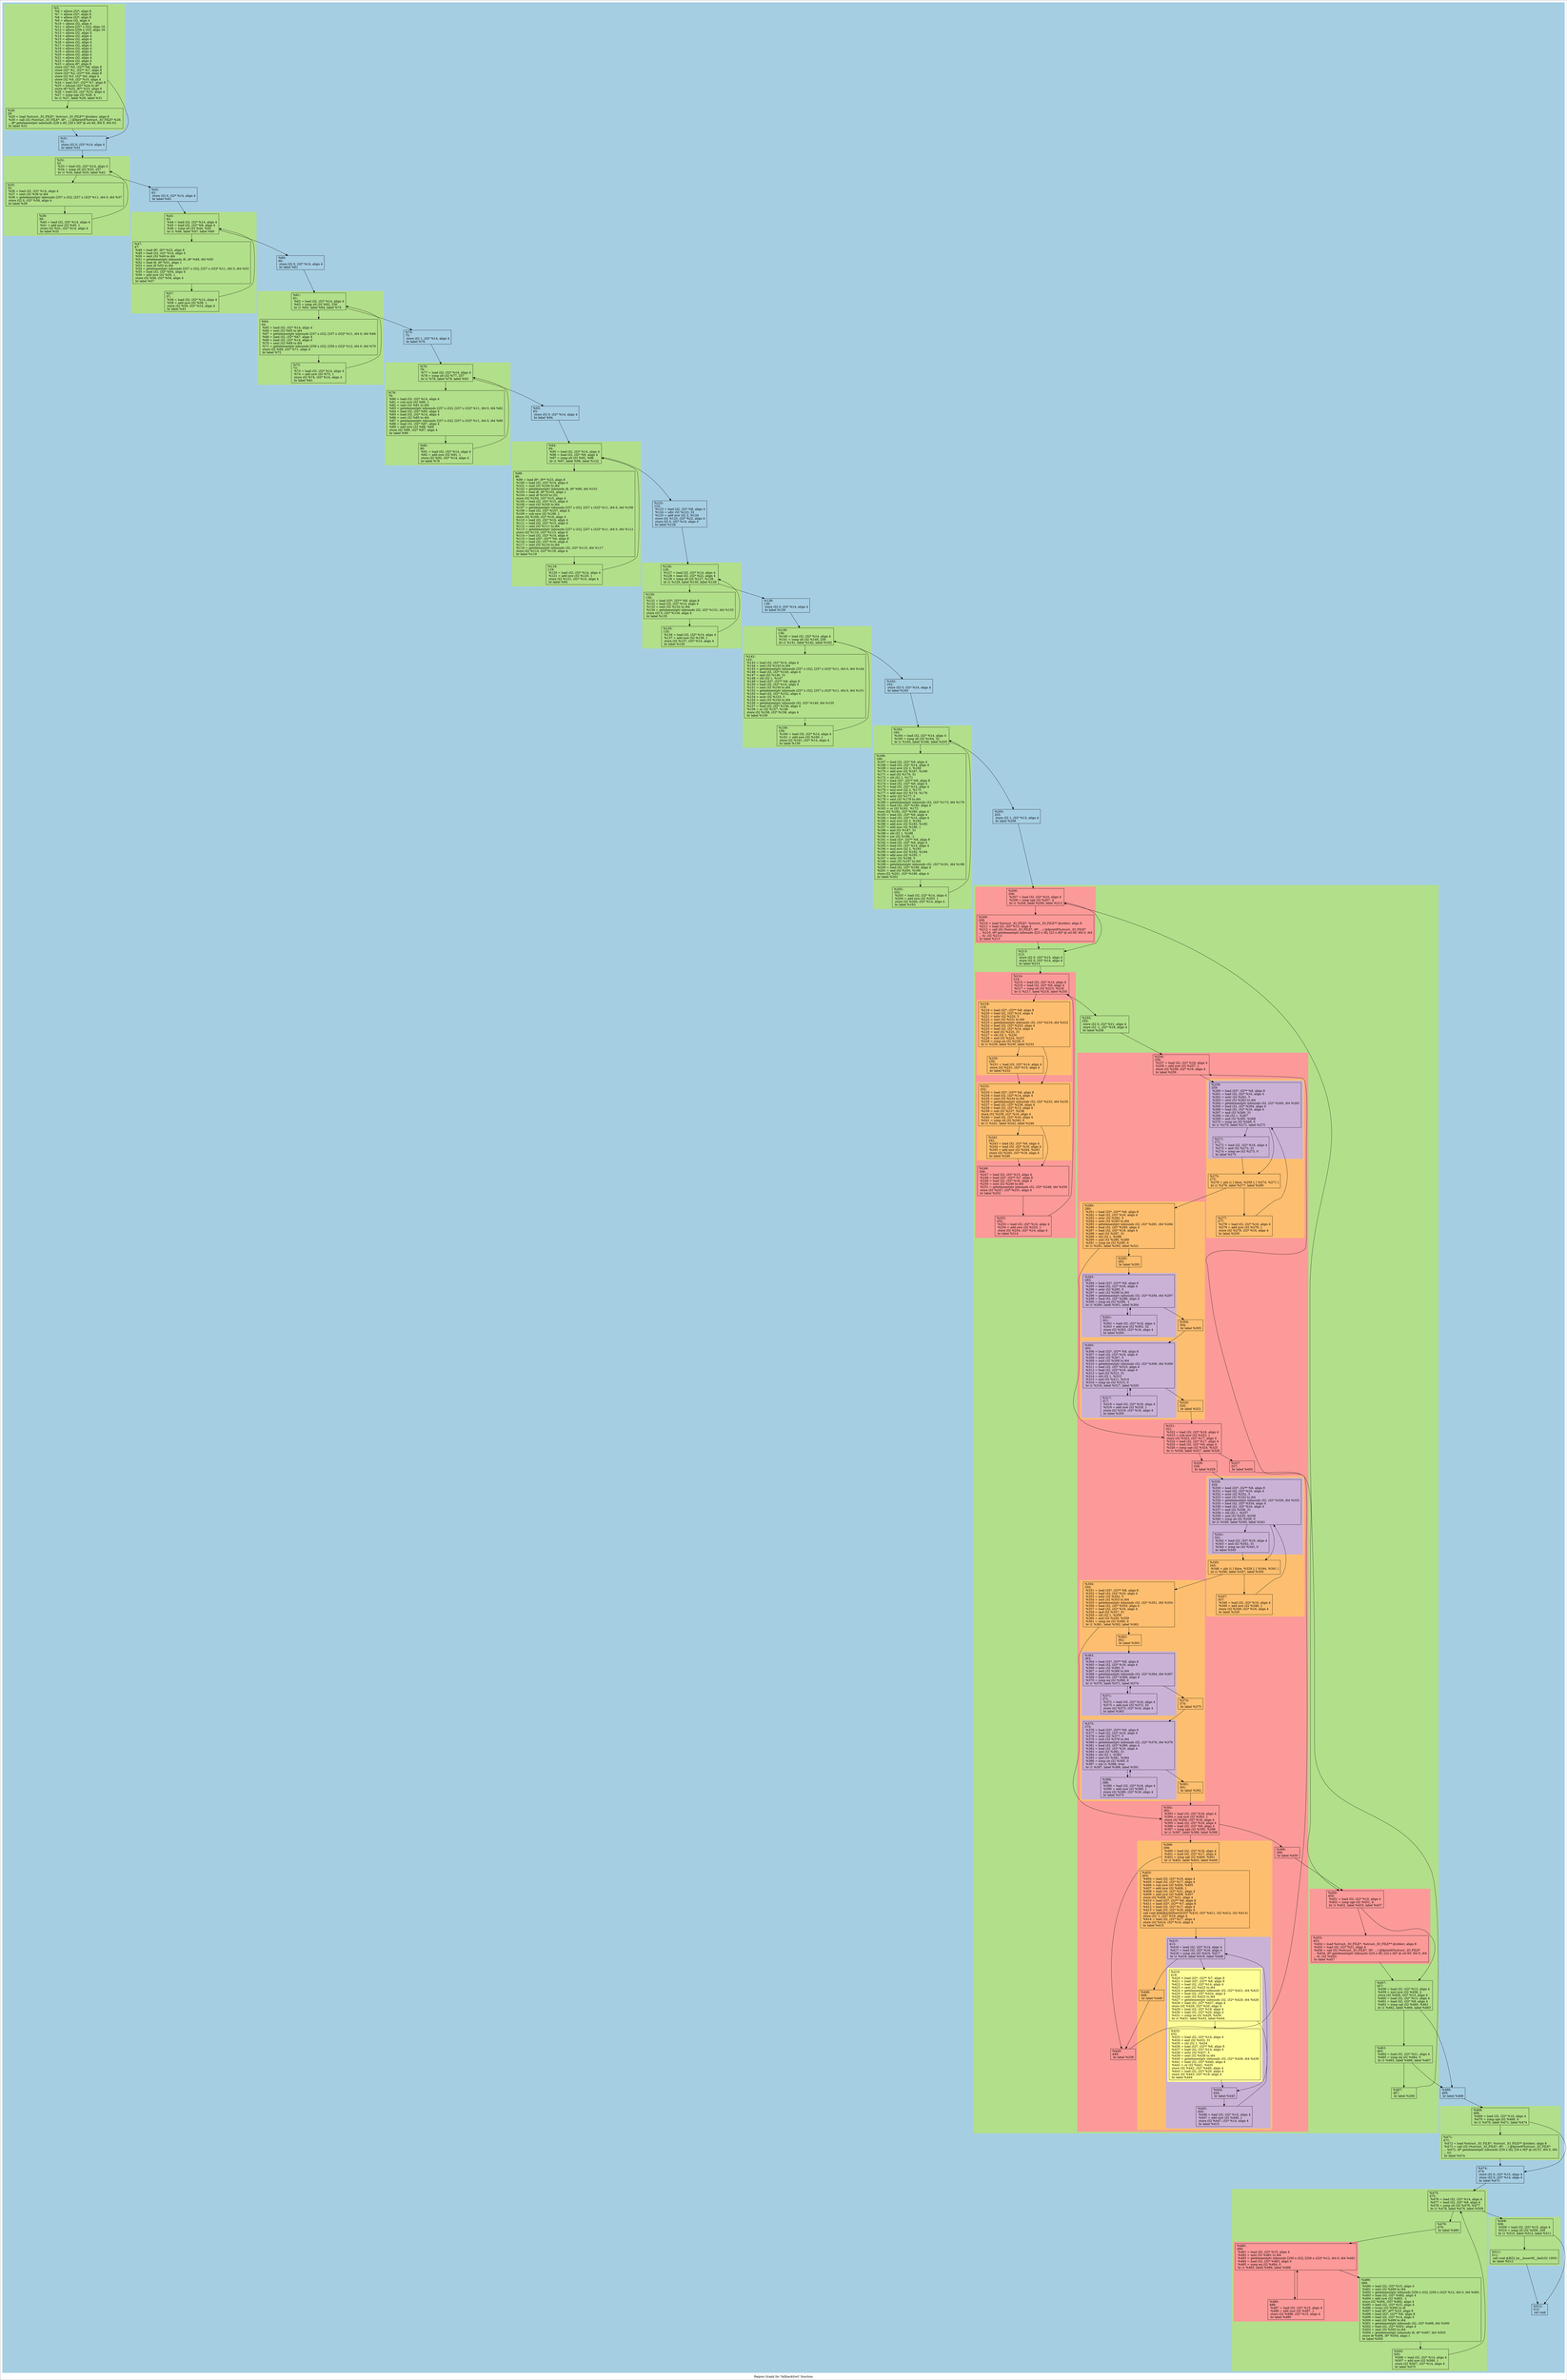 digraph "Region Graph for 'fallbackSort' function" {
	label="Region Graph for 'fallbackSort' function";

	Node0x2a00f00 [shape=record,label="{%5:\l  %6 = alloca i32*, align 8\l  %7 = alloca i32*, align 8\l  %8 = alloca i32*, align 8\l  %9 = alloca i32, align 4\l  %10 = alloca i32, align 4\l  %11 = alloca [257 x i32], align 16\l  %12 = alloca [256 x i32], align 16\l  %13 = alloca i32, align 4\l  %14 = alloca i32, align 4\l  %15 = alloca i32, align 4\l  %16 = alloca i32, align 4\l  %17 = alloca i32, align 4\l  %18 = alloca i32, align 4\l  %19 = alloca i32, align 4\l  %20 = alloca i32, align 4\l  %21 = alloca i32, align 4\l  %22 = alloca i32, align 4\l  %23 = alloca i8*, align 8\l  store i32* %0, i32** %6, align 8\l  store i32* %1, i32** %7, align 8\l  store i32* %2, i32** %8, align 8\l  store i32 %3, i32* %9, align 4\l  store i32 %4, i32* %10, align 4\l  %24 = load i32*, i32** %7, align 8\l  %25 = bitcast i32* %24 to i8*\l  store i8* %25, i8** %23, align 8\l  %26 = load i32, i32* %10, align 4\l  %27 = icmp sge i32 %26, 4\l  br i1 %27, label %28, label %31\l}"];
	Node0x2a00f00 -> Node0x2a7ca90;
	Node0x2a00f00 -> Node0x2a489f0;
	Node0x2a7ca90 [shape=record,label="{%28:\l28:                                               \l  %29 = load %struct._IO_FILE*, %struct._IO_FILE** @stderr, align 8\l  %30 = call i32 (%struct._IO_FILE*, i8*, ...) @fprintf(%struct._IO_FILE* %29,\l... i8* getelementptr inbounds ([28 x i8], [28 x i8]* @.str.48, i64 0, i64 0))\l  br label %31\l}"];
	Node0x2a7ca90 -> Node0x2a489f0;
	Node0x2a489f0 [shape=record,label="{%31:\l31:                                               \l  store i32 0, i32* %14, align 4\l  br label %32\l}"];
	Node0x2a489f0 -> Node0x2b55440;
	Node0x2b55440 [shape=record,label="{%32:\l32:                                               \l  %33 = load i32, i32* %14, align 4\l  %34 = icmp slt i32 %33, 257\l  br i1 %34, label %35, label %42\l}"];
	Node0x2b55440 -> Node0x2a52980;
	Node0x2b55440 -> Node0x2b54660;
	Node0x2a52980 [shape=record,label="{%35:\l35:                                               \l  %36 = load i32, i32* %14, align 4\l  %37 = sext i32 %36 to i64\l  %38 = getelementptr inbounds [257 x i32], [257 x i32]* %11, i64 0, i64 %37\l  store i32 0, i32* %38, align 4\l  br label %39\l}"];
	Node0x2a52980 -> Node0x2a488a0;
	Node0x2a488a0 [shape=record,label="{%39:\l39:                                               \l  %40 = load i32, i32* %14, align 4\l  %41 = add nsw i32 %40, 1\l  store i32 %41, i32* %14, align 4\l  br label %32\l}"];
	Node0x2a488a0 -> Node0x2b55440[constraint=false];
	Node0x2b54660 [shape=record,label="{%42:\l42:                                               \l  store i32 0, i32* %14, align 4\l  br label %43\l}"];
	Node0x2b54660 -> Node0x2a82160;
	Node0x2a82160 [shape=record,label="{%43:\l43:                                               \l  %44 = load i32, i32* %14, align 4\l  %45 = load i32, i32* %9, align 4\l  %46 = icmp slt i32 %44, %45\l  br i1 %46, label %47, label %60\l}"];
	Node0x2a82160 -> Node0x284cb30;
	Node0x2a82160 -> Node0x2a76180;
	Node0x284cb30 [shape=record,label="{%47:\l47:                                               \l  %48 = load i8*, i8** %23, align 8\l  %49 = load i32, i32* %14, align 4\l  %50 = sext i32 %49 to i64\l  %51 = getelementptr inbounds i8, i8* %48, i64 %50\l  %52 = load i8, i8* %51, align 1\l  %53 = zext i8 %52 to i64\l  %54 = getelementptr inbounds [257 x i32], [257 x i32]* %11, i64 0, i64 %53\l  %55 = load i32, i32* %54, align 4\l  %56 = add nsw i32 %55, 1\l  store i32 %56, i32* %54, align 4\l  br label %57\l}"];
	Node0x284cb30 -> Node0x29231b0;
	Node0x29231b0 [shape=record,label="{%57:\l57:                                               \l  %58 = load i32, i32* %14, align 4\l  %59 = add nsw i32 %58, 1\l  store i32 %59, i32* %14, align 4\l  br label %43\l}"];
	Node0x29231b0 -> Node0x2a82160[constraint=false];
	Node0x2a76180 [shape=record,label="{%60:\l60:                                               \l  store i32 0, i32* %14, align 4\l  br label %61\l}"];
	Node0x2a76180 -> Node0x2b3ee40;
	Node0x2b3ee40 [shape=record,label="{%61:\l61:                                               \l  %62 = load i32, i32* %14, align 4\l  %63 = icmp slt i32 %62, 256\l  br i1 %63, label %64, label %75\l}"];
	Node0x2b3ee40 -> Node0x2a7e0b0;
	Node0x2b3ee40 -> Node0x2b5c410;
	Node0x2a7e0b0 [shape=record,label="{%64:\l64:                                               \l  %65 = load i32, i32* %14, align 4\l  %66 = sext i32 %65 to i64\l  %67 = getelementptr inbounds [257 x i32], [257 x i32]* %11, i64 0, i64 %66\l  %68 = load i32, i32* %67, align 4\l  %69 = load i32, i32* %14, align 4\l  %70 = sext i32 %69 to i64\l  %71 = getelementptr inbounds [256 x i32], [256 x i32]* %12, i64 0, i64 %70\l  store i32 %68, i32* %71, align 4\l  br label %72\l}"];
	Node0x2a7e0b0 -> Node0x2b42ec0;
	Node0x2b42ec0 [shape=record,label="{%72:\l72:                                               \l  %73 = load i32, i32* %14, align 4\l  %74 = add nsw i32 %73, 1\l  store i32 %74, i32* %14, align 4\l  br label %61\l}"];
	Node0x2b42ec0 -> Node0x2b3ee40[constraint=false];
	Node0x2b5c410 [shape=record,label="{%75:\l75:                                               \l  store i32 1, i32* %14, align 4\l  br label %76\l}"];
	Node0x2b5c410 -> Node0x28e1610;
	Node0x28e1610 [shape=record,label="{%76:\l76:                                               \l  %77 = load i32, i32* %14, align 4\l  %78 = icmp slt i32 %77, 257\l  br i1 %78, label %79, label %93\l}"];
	Node0x28e1610 -> Node0x2a58ed0;
	Node0x28e1610 -> Node0x2b48640;
	Node0x2a58ed0 [shape=record,label="{%79:\l79:                                               \l  %80 = load i32, i32* %14, align 4\l  %81 = sub nsw i32 %80, 1\l  %82 = sext i32 %81 to i64\l  %83 = getelementptr inbounds [257 x i32], [257 x i32]* %11, i64 0, i64 %82\l  %84 = load i32, i32* %83, align 4\l  %85 = load i32, i32* %14, align 4\l  %86 = sext i32 %85 to i64\l  %87 = getelementptr inbounds [257 x i32], [257 x i32]* %11, i64 0, i64 %86\l  %88 = load i32, i32* %87, align 4\l  %89 = add nsw i32 %88, %84\l  store i32 %89, i32* %87, align 4\l  br label %90\l}"];
	Node0x2a58ed0 -> Node0x2b4ddd0;
	Node0x2b4ddd0 [shape=record,label="{%90:\l90:                                               \l  %91 = load i32, i32* %14, align 4\l  %92 = add nsw i32 %91, 1\l  store i32 %92, i32* %14, align 4\l  br label %76\l}"];
	Node0x2b4ddd0 -> Node0x28e1610[constraint=false];
	Node0x2b48640 [shape=record,label="{%93:\l93:                                               \l  store i32 0, i32* %14, align 4\l  br label %94\l}"];
	Node0x2b48640 -> Node0x29a9470;
	Node0x29a9470 [shape=record,label="{%94:\l94:                                               \l  %95 = load i32, i32* %14, align 4\l  %96 = load i32, i32* %9, align 4\l  %97 = icmp slt i32 %95, %96\l  br i1 %97, label %98, label %122\l}"];
	Node0x29a9470 -> Node0x29afa80;
	Node0x29a9470 -> Node0x2822360;
	Node0x29afa80 [shape=record,label="{%98:\l98:                                               \l  %99 = load i8*, i8** %23, align 8\l  %100 = load i32, i32* %14, align 4\l  %101 = sext i32 %100 to i64\l  %102 = getelementptr inbounds i8, i8* %99, i64 %101\l  %103 = load i8, i8* %102, align 1\l  %104 = zext i8 %103 to i32\l  store i32 %104, i32* %15, align 4\l  %105 = load i32, i32* %15, align 4\l  %106 = sext i32 %105 to i64\l  %107 = getelementptr inbounds [257 x i32], [257 x i32]* %11, i64 0, i64 %106\l  %108 = load i32, i32* %107, align 4\l  %109 = sub nsw i32 %108, 1\l  store i32 %109, i32* %16, align 4\l  %110 = load i32, i32* %16, align 4\l  %111 = load i32, i32* %15, align 4\l  %112 = sext i32 %111 to i64\l  %113 = getelementptr inbounds [257 x i32], [257 x i32]* %11, i64 0, i64 %112\l  store i32 %110, i32* %113, align 4\l  %114 = load i32, i32* %14, align 4\l  %115 = load i32*, i32** %6, align 8\l  %116 = load i32, i32* %16, align 4\l  %117 = sext i32 %116 to i64\l  %118 = getelementptr inbounds i32, i32* %115, i64 %117\l  store i32 %114, i32* %118, align 4\l  br label %119\l}"];
	Node0x29afa80 -> Node0x2804750;
	Node0x2804750 [shape=record,label="{%119:\l119:                                              \l  %120 = load i32, i32* %14, align 4\l  %121 = add nsw i32 %120, 1\l  store i32 %121, i32* %14, align 4\l  br label %94\l}"];
	Node0x2804750 -> Node0x29a9470[constraint=false];
	Node0x2822360 [shape=record,label="{%122:\l122:                                              \l  %123 = load i32, i32* %9, align 4\l  %124 = sdiv i32 %123, 32\l  %125 = add nsw i32 2, %124\l  store i32 %125, i32* %22, align 4\l  store i32 0, i32* %14, align 4\l  br label %126\l}"];
	Node0x2822360 -> Node0x2a68b80;
	Node0x2a68b80 [shape=record,label="{%126:\l126:                                              \l  %127 = load i32, i32* %14, align 4\l  %128 = load i32, i32* %22, align 4\l  %129 = icmp slt i32 %127, %128\l  br i1 %129, label %130, label %138\l}"];
	Node0x2a68b80 -> Node0x2a75390;
	Node0x2a68b80 -> Node0x2b527e0;
	Node0x2a75390 [shape=record,label="{%130:\l130:                                              \l  %131 = load i32*, i32** %8, align 8\l  %132 = load i32, i32* %14, align 4\l  %133 = sext i32 %132 to i64\l  %134 = getelementptr inbounds i32, i32* %131, i64 %133\l  store i32 0, i32* %134, align 4\l  br label %135\l}"];
	Node0x2a75390 -> Node0x2a7bcf0;
	Node0x2a7bcf0 [shape=record,label="{%135:\l135:                                              \l  %136 = load i32, i32* %14, align 4\l  %137 = add nsw i32 %136, 1\l  store i32 %137, i32* %14, align 4\l  br label %126\l}"];
	Node0x2a7bcf0 -> Node0x2a68b80[constraint=false];
	Node0x2b527e0 [shape=record,label="{%138:\l138:                                              \l  store i32 0, i32* %14, align 4\l  br label %139\l}"];
	Node0x2b527e0 -> Node0x28be7c0;
	Node0x28be7c0 [shape=record,label="{%139:\l139:                                              \l  %140 = load i32, i32* %14, align 4\l  %141 = icmp slt i32 %140, 256\l  br i1 %141, label %142, label %162\l}"];
	Node0x28be7c0 -> Node0x2a9fc70;
	Node0x28be7c0 -> Node0x2b57850;
	Node0x2a9fc70 [shape=record,label="{%142:\l142:                                              \l  %143 = load i32, i32* %14, align 4\l  %144 = sext i32 %143 to i64\l  %145 = getelementptr inbounds [257 x i32], [257 x i32]* %11, i64 0, i64 %144\l  %146 = load i32, i32* %145, align 4\l  %147 = and i32 %146, 31\l  %148 = shl i32 1, %147\l  %149 = load i32*, i32** %8, align 8\l  %150 = load i32, i32* %14, align 4\l  %151 = sext i32 %150 to i64\l  %152 = getelementptr inbounds [257 x i32], [257 x i32]* %11, i64 0, i64 %151\l  %153 = load i32, i32* %152, align 4\l  %154 = ashr i32 %153, 5\l  %155 = sext i32 %154 to i64\l  %156 = getelementptr inbounds i32, i32* %149, i64 %155\l  %157 = load i32, i32* %156, align 4\l  %158 = or i32 %157, %148\l  store i32 %158, i32* %156, align 4\l  br label %159\l}"];
	Node0x2a9fc70 -> Node0x28645c0;
	Node0x28645c0 [shape=record,label="{%159:\l159:                                              \l  %160 = load i32, i32* %14, align 4\l  %161 = add nsw i32 %160, 1\l  store i32 %161, i32* %14, align 4\l  br label %139\l}"];
	Node0x28645c0 -> Node0x28be7c0[constraint=false];
	Node0x2b57850 [shape=record,label="{%162:\l162:                                              \l  store i32 0, i32* %14, align 4\l  br label %163\l}"];
	Node0x2b57850 -> Node0x2a6bbb0;
	Node0x2a6bbb0 [shape=record,label="{%163:\l163:                                              \l  %164 = load i32, i32* %14, align 4\l  %165 = icmp slt i32 %164, 32\l  br i1 %165, label %166, label %205\l}"];
	Node0x2a6bbb0 -> Node0x2b37950;
	Node0x2a6bbb0 -> Node0x2a56550;
	Node0x2b37950 [shape=record,label="{%166:\l166:                                              \l  %167 = load i32, i32* %9, align 4\l  %168 = load i32, i32* %14, align 4\l  %169 = mul nsw i32 2, %168\l  %170 = add nsw i32 %167, %169\l  %171 = and i32 %170, 31\l  %172 = shl i32 1, %171\l  %173 = load i32*, i32** %8, align 8\l  %174 = load i32, i32* %9, align 4\l  %175 = load i32, i32* %14, align 4\l  %176 = mul nsw i32 2, %175\l  %177 = add nsw i32 %174, %176\l  %178 = ashr i32 %177, 5\l  %179 = sext i32 %178 to i64\l  %180 = getelementptr inbounds i32, i32* %173, i64 %179\l  %181 = load i32, i32* %180, align 4\l  %182 = or i32 %181, %172\l  store i32 %182, i32* %180, align 4\l  %183 = load i32, i32* %9, align 4\l  %184 = load i32, i32* %14, align 4\l  %185 = mul nsw i32 2, %184\l  %186 = add nsw i32 %183, %185\l  %187 = add nsw i32 %186, 1\l  %188 = and i32 %187, 31\l  %189 = shl i32 1, %188\l  %190 = xor i32 %189, -1\l  %191 = load i32*, i32** %8, align 8\l  %192 = load i32, i32* %9, align 4\l  %193 = load i32, i32* %14, align 4\l  %194 = mul nsw i32 2, %193\l  %195 = add nsw i32 %192, %194\l  %196 = add nsw i32 %195, 1\l  %197 = ashr i32 %196, 5\l  %198 = sext i32 %197 to i64\l  %199 = getelementptr inbounds i32, i32* %191, i64 %198\l  %200 = load i32, i32* %199, align 4\l  %201 = and i32 %200, %190\l  store i32 %201, i32* %199, align 4\l  br label %202\l}"];
	Node0x2b37950 -> Node0x2915960;
	Node0x2915960 [shape=record,label="{%202:\l202:                                              \l  %203 = load i32, i32* %14, align 4\l  %204 = add nsw i32 %203, 1\l  store i32 %204, i32* %14, align 4\l  br label %163\l}"];
	Node0x2915960 -> Node0x2a6bbb0[constraint=false];
	Node0x2a56550 [shape=record,label="{%205:\l205:                                              \l  store i32 1, i32* %13, align 4\l  br label %206\l}"];
	Node0x2a56550 -> Node0x28368a0;
	Node0x28368a0 [shape=record,label="{%206:\l206:                                              \l  %207 = load i32, i32* %10, align 4\l  %208 = icmp sge i32 %207, 4\l  br i1 %208, label %209, label %213\l}"];
	Node0x28368a0 -> Node0x2839c30;
	Node0x28368a0 -> Node0x2b5b330;
	Node0x2839c30 [shape=record,label="{%209:\l209:                                              \l  %210 = load %struct._IO_FILE*, %struct._IO_FILE** @stderr, align 8\l  %211 = load i32, i32* %13, align 4\l  %212 = call i32 (%struct._IO_FILE*, i8*, ...) @fprintf(%struct._IO_FILE*\l... %210, i8* getelementptr inbounds ([23 x i8], [23 x i8]* @.str.49, i64 0, i64\l... 0), i32 %211)\l  br label %213\l}"];
	Node0x2839c30 -> Node0x2b5b330;
	Node0x2b5b330 [shape=record,label="{%213:\l213:                                              \l  store i32 0, i32* %15, align 4\l  store i32 0, i32* %14, align 4\l  br label %214\l}"];
	Node0x2b5b330 -> Node0x2812c60;
	Node0x2812c60 [shape=record,label="{%214:\l214:                                              \l  %215 = load i32, i32* %14, align 4\l  %216 = load i32, i32* %9, align 4\l  %217 = icmp slt i32 %215, %216\l  br i1 %217, label %218, label %255\l}"];
	Node0x2812c60 -> Node0x2a931f0;
	Node0x2812c60 -> Node0x2863030;
	Node0x2a931f0 [shape=record,label="{%218:\l218:                                              \l  %219 = load i32*, i32** %8, align 8\l  %220 = load i32, i32* %14, align 4\l  %221 = ashr i32 %220, 5\l  %222 = sext i32 %221 to i64\l  %223 = getelementptr inbounds i32, i32* %219, i64 %222\l  %224 = load i32, i32* %223, align 4\l  %225 = load i32, i32* %14, align 4\l  %226 = and i32 %225, 31\l  %227 = shl i32 1, %226\l  %228 = and i32 %224, %227\l  %229 = icmp ne i32 %228, 0\l  br i1 %229, label %230, label %232\l}"];
	Node0x2a931f0 -> Node0x2a3b460;
	Node0x2a931f0 -> Node0x2b4fd30;
	Node0x2a3b460 [shape=record,label="{%230:\l230:                                              \l  %231 = load i32, i32* %14, align 4\l  store i32 %231, i32* %15, align 4\l  br label %232\l}"];
	Node0x2a3b460 -> Node0x2b4fd30;
	Node0x2b4fd30 [shape=record,label="{%232:\l232:                                              \l  %233 = load i32*, i32** %6, align 8\l  %234 = load i32, i32* %14, align 4\l  %235 = sext i32 %234 to i64\l  %236 = getelementptr inbounds i32, i32* %233, i64 %235\l  %237 = load i32, i32* %236, align 4\l  %238 = load i32, i32* %13, align 4\l  %239 = sub i32 %237, %238\l  store i32 %239, i32* %16, align 4\l  %240 = load i32, i32* %16, align 4\l  %241 = icmp slt i32 %240, 0\l  br i1 %241, label %242, label %246\l}"];
	Node0x2b4fd30 -> Node0x2a7f630;
	Node0x2b4fd30 -> Node0x2abb9b0;
	Node0x2a7f630 [shape=record,label="{%242:\l242:                                              \l  %243 = load i32, i32* %9, align 4\l  %244 = load i32, i32* %16, align 4\l  %245 = add nsw i32 %244, %243\l  store i32 %245, i32* %16, align 4\l  br label %246\l}"];
	Node0x2a7f630 -> Node0x2abb9b0;
	Node0x2abb9b0 [shape=record,label="{%246:\l246:                                              \l  %247 = load i32, i32* %15, align 4\l  %248 = load i32*, i32** %7, align 8\l  %249 = load i32, i32* %16, align 4\l  %250 = sext i32 %249 to i64\l  %251 = getelementptr inbounds i32, i32* %248, i64 %250\l  store i32 %247, i32* %251, align 4\l  br label %252\l}"];
	Node0x2abb9b0 -> Node0x28634d0;
	Node0x28634d0 [shape=record,label="{%252:\l252:                                              \l  %253 = load i32, i32* %14, align 4\l  %254 = add nsw i32 %253, 1\l  store i32 %254, i32* %14, align 4\l  br label %214\l}"];
	Node0x28634d0 -> Node0x2812c60[constraint=false];
	Node0x2863030 [shape=record,label="{%255:\l255:                                              \l  store i32 0, i32* %21, align 4\l  store i32 -1, i32* %18, align 4\l  br label %256\l}"];
	Node0x2863030 -> Node0x2b3ce90;
	Node0x2b3ce90 [shape=record,label="{%256:\l256:                                              \l  %257 = load i32, i32* %18, align 4\l  %258 = add nsw i32 %257, 1\l  store i32 %258, i32* %16, align 4\l  br label %259\l}"];
	Node0x2b3ce90 -> Node0x2b56a10;
	Node0x2b56a10 [shape=record,label="{%259:\l259:                                              \l  %260 = load i32*, i32** %8, align 8\l  %261 = load i32, i32* %16, align 4\l  %262 = ashr i32 %261, 5\l  %263 = sext i32 %262 to i64\l  %264 = getelementptr inbounds i32, i32* %260, i64 %263\l  %265 = load i32, i32* %264, align 4\l  %266 = load i32, i32* %16, align 4\l  %267 = and i32 %266, 31\l  %268 = shl i32 1, %267\l  %269 = and i32 %265, %268\l  %270 = icmp ne i32 %269, 0\l  br i1 %270, label %271, label %275\l}"];
	Node0x2b56a10 -> Node0x2a8a7c0;
	Node0x2b56a10 -> Node0x28bf070;
	Node0x2a8a7c0 [shape=record,label="{%271:\l271:                                              \l  %272 = load i32, i32* %16, align 4\l  %273 = and i32 %272, 31\l  %274 = icmp ne i32 %273, 0\l  br label %275\l}"];
	Node0x2a8a7c0 -> Node0x28bf070;
	Node0x28bf070 [shape=record,label="{%275:\l275:                                              \l  %276 = phi i1 [ false, %259 ], [ %274, %271 ]\l  br i1 %276, label %277, label %280\l}"];
	Node0x28bf070 -> Node0x2ac6ca0;
	Node0x28bf070 -> Node0x2ac1780;
	Node0x2ac6ca0 [shape=record,label="{%277:\l277:                                              \l  %278 = load i32, i32* %16, align 4\l  %279 = add nsw i32 %278, 1\l  store i32 %279, i32* %16, align 4\l  br label %259\l}"];
	Node0x2ac6ca0 -> Node0x2b56a10[constraint=false];
	Node0x2ac1780 [shape=record,label="{%280:\l280:                                              \l  %281 = load i32*, i32** %8, align 8\l  %282 = load i32, i32* %16, align 4\l  %283 = ashr i32 %282, 5\l  %284 = sext i32 %283 to i64\l  %285 = getelementptr inbounds i32, i32* %281, i64 %284\l  %286 = load i32, i32* %285, align 4\l  %287 = load i32, i32* %16, align 4\l  %288 = and i32 %287, 31\l  %289 = shl i32 1, %288\l  %290 = and i32 %286, %289\l  %291 = icmp ne i32 %290, 0\l  br i1 %291, label %292, label %321\l}"];
	Node0x2ac1780 -> Node0x2a9b340;
	Node0x2ac1780 -> Node0x27e51b0;
	Node0x2a9b340 [shape=record,label="{%292:\l292:                                              \l  br label %293\l}"];
	Node0x2a9b340 -> Node0x2ab8bd0;
	Node0x2ab8bd0 [shape=record,label="{%293:\l293:                                              \l  %294 = load i32*, i32** %8, align 8\l  %295 = load i32, i32* %16, align 4\l  %296 = ashr i32 %295, 5\l  %297 = sext i32 %296 to i64\l  %298 = getelementptr inbounds i32, i32* %294, i64 %297\l  %299 = load i32, i32* %298, align 4\l  %300 = icmp eq i32 %299, -1\l  br i1 %300, label %301, label %304\l}"];
	Node0x2ab8bd0 -> Node0x2b434a0;
	Node0x2ab8bd0 -> Node0x2acab10;
	Node0x2b434a0 [shape=record,label="{%301:\l301:                                              \l  %302 = load i32, i32* %16, align 4\l  %303 = add nsw i32 %302, 32\l  store i32 %303, i32* %16, align 4\l  br label %293\l}"];
	Node0x2b434a0 -> Node0x2ab8bd0[constraint=false];
	Node0x2acab10 [shape=record,label="{%304:\l304:                                              \l  br label %305\l}"];
	Node0x2acab10 -> Node0x2aad3d0;
	Node0x2aad3d0 [shape=record,label="{%305:\l305:                                              \l  %306 = load i32*, i32** %8, align 8\l  %307 = load i32, i32* %16, align 4\l  %308 = ashr i32 %307, 5\l  %309 = sext i32 %308 to i64\l  %310 = getelementptr inbounds i32, i32* %306, i64 %309\l  %311 = load i32, i32* %310, align 4\l  %312 = load i32, i32* %16, align 4\l  %313 = and i32 %312, 31\l  %314 = shl i32 1, %313\l  %315 = and i32 %311, %314\l  %316 = icmp ne i32 %315, 0\l  br i1 %316, label %317, label %320\l}"];
	Node0x2aad3d0 -> Node0x2b42d20;
	Node0x2aad3d0 -> Node0x28594f0;
	Node0x2b42d20 [shape=record,label="{%317:\l317:                                              \l  %318 = load i32, i32* %16, align 4\l  %319 = add nsw i32 %318, 1\l  store i32 %319, i32* %16, align 4\l  br label %305\l}"];
	Node0x2b42d20 -> Node0x2aad3d0[constraint=false];
	Node0x28594f0 [shape=record,label="{%320:\l320:                                              \l  br label %321\l}"];
	Node0x28594f0 -> Node0x27e51b0;
	Node0x27e51b0 [shape=record,label="{%321:\l321:                                              \l  %322 = load i32, i32* %16, align 4\l  %323 = sub nsw i32 %322, 1\l  store i32 %323, i32* %17, align 4\l  %324 = load i32, i32* %17, align 4\l  %325 = load i32, i32* %9, align 4\l  %326 = icmp sge i32 %324, %325\l  br i1 %326, label %327, label %328\l}"];
	Node0x27e51b0 -> Node0x2a59890;
	Node0x27e51b0 -> Node0x2a91b00;
	Node0x2a59890 [shape=record,label="{%327:\l327:                                              \l  br label %450\l}"];
	Node0x2a59890 -> Node0x2a79e50;
	Node0x2a79e50 [shape=record,label="{%450:\l450:                                              \l  %451 = load i32, i32* %10, align 4\l  %452 = icmp sge i32 %451, 4\l  br i1 %452, label %453, label %457\l}"];
	Node0x2a79e50 -> Node0x2ac5240;
	Node0x2a79e50 -> Node0x2ab2ab0;
	Node0x2ac5240 [shape=record,label="{%453:\l453:                                              \l  %454 = load %struct._IO_FILE*, %struct._IO_FILE** @stderr, align 8\l  %455 = load i32, i32* %21, align 4\l  %456 = call i32 (%struct._IO_FILE*, i8*, ...) @fprintf(%struct._IO_FILE*\l... %454, i8* getelementptr inbounds ([24 x i8], [24 x i8]* @.str.50, i64 0, i64\l... 0), i32 %455)\l  br label %457\l}"];
	Node0x2ac5240 -> Node0x2ab2ab0;
	Node0x2ab2ab0 [shape=record,label="{%457:\l457:                                              \l  %458 = load i32, i32* %13, align 4\l  %459 = mul nsw i32 %458, 2\l  store i32 %459, i32* %13, align 4\l  %460 = load i32, i32* %13, align 4\l  %461 = load i32, i32* %9, align 4\l  %462 = icmp sgt i32 %460, %461\l  br i1 %462, label %466, label %463\l}"];
	Node0x2ab2ab0 -> Node0x2b4cb60;
	Node0x2ab2ab0 -> Node0x2914c70;
	Node0x2b4cb60 [shape=record,label="{%466:\l466:                                              \l  br label %468\l}"];
	Node0x2b4cb60 -> Node0x2a977a0;
	Node0x2a977a0 [shape=record,label="{%468:\l468:                                              \l  %469 = load i32, i32* %10, align 4\l  %470 = icmp sge i32 %469, 4\l  br i1 %470, label %471, label %474\l}"];
	Node0x2a977a0 -> Node0x2acb940;
	Node0x2a977a0 -> Node0x2acb3d0;
	Node0x2acb940 [shape=record,label="{%471:\l471:                                              \l  %472 = load %struct._IO_FILE*, %struct._IO_FILE** @stderr, align 8\l  %473 = call i32 (%struct._IO_FILE*, i8*, ...) @fprintf(%struct._IO_FILE*\l... %472, i8* getelementptr inbounds ([34 x i8], [34 x i8]* @.str.51, i64 0, i64\l... 0))\l  br label %474\l}"];
	Node0x2acb940 -> Node0x2acb3d0;
	Node0x2acb3d0 [shape=record,label="{%474:\l474:                                              \l  store i32 0, i32* %15, align 4\l  store i32 0, i32* %14, align 4\l  br label %475\l}"];
	Node0x2acb3d0 -> Node0x2a514a0;
	Node0x2a514a0 [shape=record,label="{%475:\l475:                                              \l  %476 = load i32, i32* %14, align 4\l  %477 = load i32, i32* %9, align 4\l  %478 = icmp slt i32 %476, %477\l  br i1 %478, label %479, label %508\l}"];
	Node0x2a514a0 -> Node0x2ab1580;
	Node0x2a514a0 -> Node0x2a3fd50;
	Node0x2ab1580 [shape=record,label="{%479:\l479:                                              \l  br label %480\l}"];
	Node0x2ab1580 -> Node0x2ab8f70;
	Node0x2ab8f70 [shape=record,label="{%480:\l480:                                              \l  %481 = load i32, i32* %15, align 4\l  %482 = sext i32 %481 to i64\l  %483 = getelementptr inbounds [256 x i32], [256 x i32]* %12, i64 0, i64 %482\l  %484 = load i32, i32* %483, align 4\l  %485 = icmp eq i32 %484, 0\l  br i1 %485, label %486, label %489\l}"];
	Node0x2ab8f70 -> Node0x2b55970;
	Node0x2ab8f70 -> Node0x2b51c80;
	Node0x2b55970 [shape=record,label="{%486:\l486:                                              \l  %487 = load i32, i32* %15, align 4\l  %488 = add nsw i32 %487, 1\l  store i32 %488, i32* %15, align 4\l  br label %480\l}"];
	Node0x2b55970 -> Node0x2ab8f70[constraint=false];
	Node0x2b51c80 [shape=record,label="{%489:\l489:                                              \l  %490 = load i32, i32* %15, align 4\l  %491 = sext i32 %490 to i64\l  %492 = getelementptr inbounds [256 x i32], [256 x i32]* %12, i64 0, i64 %491\l  %493 = load i32, i32* %492, align 4\l  %494 = add nsw i32 %493, -1\l  store i32 %494, i32* %492, align 4\l  %495 = load i32, i32* %15, align 4\l  %496 = trunc i32 %495 to i8\l  %497 = load i8*, i8** %23, align 8\l  %498 = load i32*, i32** %6, align 8\l  %499 = load i32, i32* %14, align 4\l  %500 = sext i32 %499 to i64\l  %501 = getelementptr inbounds i32, i32* %498, i64 %500\l  %502 = load i32, i32* %501, align 4\l  %503 = zext i32 %502 to i64\l  %504 = getelementptr inbounds i8, i8* %497, i64 %503\l  store i8 %496, i8* %504, align 1\l  br label %505\l}"];
	Node0x2b51c80 -> Node0x2ac4970;
	Node0x2ac4970 [shape=record,label="{%505:\l505:                                              \l  %506 = load i32, i32* %14, align 4\l  %507 = add nsw i32 %506, 1\l  store i32 %507, i32* %14, align 4\l  br label %475\l}"];
	Node0x2ac4970 -> Node0x2a514a0[constraint=false];
	Node0x2a3fd50 [shape=record,label="{%508:\l508:                                              \l  %509 = load i32, i32* %15, align 4\l  %510 = icmp slt i32 %509, 256\l  br i1 %510, label %512, label %511\l}"];
	Node0x2a3fd50 -> Node0x2b5eff0;
	Node0x2a3fd50 -> Node0x2b36fc0;
	Node0x2b5eff0 [shape=record,label="{%512:\l512:                                              \l  ret void\l}"];
	Node0x2b36fc0 [shape=record,label="{%511:\l511:                                              \l  call void @BZ2_bz__AssertH__fail(i32 1005)\l  br label %512\l}"];
	Node0x2b36fc0 -> Node0x2b5eff0;
	Node0x2914c70 [shape=record,label="{%463:\l463:                                              \l  %464 = load i32, i32* %21, align 4\l  %465 = icmp eq i32 %464, 0\l  br i1 %465, label %466, label %467\l}"];
	Node0x2914c70 -> Node0x2b4cb60;
	Node0x2914c70 -> Node0x2a4bf00;
	Node0x2a4bf00 [shape=record,label="{%467:\l467:                                              \l  br label %206\l}"];
	Node0x2a4bf00 -> Node0x28368a0[constraint=false];
	Node0x2a91b00 [shape=record,label="{%328:\l328:                                              \l  br label %329\l}"];
	Node0x2a91b00 -> Node0x2ab7d20;
	Node0x2ab7d20 [shape=record,label="{%329:\l329:                                              \l  %330 = load i32*, i32** %8, align 8\l  %331 = load i32, i32* %16, align 4\l  %332 = ashr i32 %331, 5\l  %333 = sext i32 %332 to i64\l  %334 = getelementptr inbounds i32, i32* %330, i64 %333\l  %335 = load i32, i32* %334, align 4\l  %336 = load i32, i32* %16, align 4\l  %337 = and i32 %336, 31\l  %338 = shl i32 1, %337\l  %339 = and i32 %335, %338\l  %340 = icmp ne i32 %339, 0\l  br i1 %340, label %345, label %341\l}"];
	Node0x2ab7d20 -> Node0x2b424f0;
	Node0x2ab7d20 -> Node0x2b549d0;
	Node0x2b424f0 [shape=record,label="{%345:\l345:                                              \l  %346 = phi i1 [ false, %329 ], [ %344, %341 ]\l  br i1 %346, label %347, label %350\l}"];
	Node0x2b424f0 -> Node0x2b33b40;
	Node0x2b424f0 -> Node0x2a9e190;
	Node0x2b33b40 [shape=record,label="{%347:\l347:                                              \l  %348 = load i32, i32* %16, align 4\l  %349 = add nsw i32 %348, 1\l  store i32 %349, i32* %16, align 4\l  br label %329\l}"];
	Node0x2b33b40 -> Node0x2ab7d20[constraint=false];
	Node0x2a9e190 [shape=record,label="{%350:\l350:                                              \l  %351 = load i32*, i32** %8, align 8\l  %352 = load i32, i32* %16, align 4\l  %353 = ashr i32 %352, 5\l  %354 = sext i32 %353 to i64\l  %355 = getelementptr inbounds i32, i32* %351, i64 %354\l  %356 = load i32, i32* %355, align 4\l  %357 = load i32, i32* %16, align 4\l  %358 = and i32 %357, 31\l  %359 = shl i32 1, %358\l  %360 = and i32 %356, %359\l  %361 = icmp ne i32 %360, 0\l  br i1 %361, label %392, label %362\l}"];
	Node0x2a9e190 -> Node0x2a89df0;
	Node0x2a9e190 -> Node0x2aadd80;
	Node0x2a89df0 [shape=record,label="{%392:\l392:                                              \l  %393 = load i32, i32* %16, align 4\l  %394 = sub nsw i32 %393, 1\l  store i32 %394, i32* %18, align 4\l  %395 = load i32, i32* %18, align 4\l  %396 = load i32, i32* %9, align 4\l  %397 = icmp sge i32 %395, %396\l  br i1 %397, label %398, label %399\l}"];
	Node0x2a89df0 -> Node0x28050c0;
	Node0x2a89df0 -> Node0x2b2de80;
	Node0x28050c0 [shape=record,label="{%398:\l398:                                              \l  br label %450\l}"];
	Node0x28050c0 -> Node0x2a79e50;
	Node0x2b2de80 [shape=record,label="{%399:\l399:                                              \l  %400 = load i32, i32* %18, align 4\l  %401 = load i32, i32* %17, align 4\l  %402 = icmp sgt i32 %400, %401\l  br i1 %402, label %403, label %449\l}"];
	Node0x2b2de80 -> Node0x2b50270;
	Node0x2b2de80 -> Node0x2ab66b0;
	Node0x2b50270 [shape=record,label="{%403:\l403:                                              \l  %404 = load i32, i32* %18, align 4\l  %405 = load i32, i32* %17, align 4\l  %406 = sub nsw i32 %404, %405\l  %407 = add nsw i32 %406, 1\l  %408 = load i32, i32* %21, align 4\l  %409 = add nsw i32 %408, %407\l  store i32 %409, i32* %21, align 4\l  %410 = load i32*, i32** %6, align 8\l  %411 = load i32*, i32** %7, align 8\l  %412 = load i32, i32* %17, align 4\l  %413 = load i32, i32* %18, align 4\l  call void @fallbackQSort3(i32* %410, i32* %411, i32 %412, i32 %413)\l  store i32 -1, i32* %19, align 4\l  %414 = load i32, i32* %17, align 4\l  store i32 %414, i32* %14, align 4\l  br label %415\l}"];
	Node0x2b50270 -> Node0x2aa8e20;
	Node0x2aa8e20 [shape=record,label="{%415:\l415:                                              \l  %416 = load i32, i32* %14, align 4\l  %417 = load i32, i32* %18, align 4\l  %418 = icmp sle i32 %416, %417\l  br i1 %418, label %419, label %448\l}"];
	Node0x2aa8e20 -> Node0x2ac27f0;
	Node0x2aa8e20 -> Node0x2885b60;
	Node0x2ac27f0 [shape=record,label="{%419:\l419:                                              \l  %420 = load i32*, i32** %7, align 8\l  %421 = load i32*, i32** %6, align 8\l  %422 = load i32, i32* %14, align 4\l  %423 = sext i32 %422 to i64\l  %424 = getelementptr inbounds i32, i32* %421, i64 %423\l  %425 = load i32, i32* %424, align 4\l  %426 = zext i32 %425 to i64\l  %427 = getelementptr inbounds i32, i32* %420, i64 %426\l  %428 = load i32, i32* %427, align 4\l  store i32 %428, i32* %20, align 4\l  %429 = load i32, i32* %19, align 4\l  %430 = load i32, i32* %20, align 4\l  %431 = icmp ne i32 %429, %430\l  br i1 %431, label %432, label %444\l}"];
	Node0x2ac27f0 -> Node0x2ab84e0;
	Node0x2ac27f0 -> Node0x2b352c0;
	Node0x2ab84e0 [shape=record,label="{%432:\l432:                                              \l  %433 = load i32, i32* %14, align 4\l  %434 = and i32 %433, 31\l  %435 = shl i32 1, %434\l  %436 = load i32*, i32** %8, align 8\l  %437 = load i32, i32* %14, align 4\l  %438 = ashr i32 %437, 5\l  %439 = sext i32 %438 to i64\l  %440 = getelementptr inbounds i32, i32* %436, i64 %439\l  %441 = load i32, i32* %440, align 4\l  %442 = or i32 %441, %435\l  store i32 %442, i32* %440, align 4\l  %443 = load i32, i32* %20, align 4\l  store i32 %443, i32* %19, align 4\l  br label %444\l}"];
	Node0x2ab84e0 -> Node0x2b352c0;
	Node0x2b352c0 [shape=record,label="{%444:\l444:                                              \l  br label %445\l}"];
	Node0x2b352c0 -> Node0x2b565a0;
	Node0x2b565a0 [shape=record,label="{%445:\l445:                                              \l  %446 = load i32, i32* %14, align 4\l  %447 = add nsw i32 %446, 1\l  store i32 %447, i32* %14, align 4\l  br label %415\l}"];
	Node0x2b565a0 -> Node0x2aa8e20[constraint=false];
	Node0x2885b60 [shape=record,label="{%448:\l448:                                              \l  br label %449\l}"];
	Node0x2885b60 -> Node0x2ab66b0;
	Node0x2ab66b0 [shape=record,label="{%449:\l449:                                              \l  br label %256\l}"];
	Node0x2ab66b0 -> Node0x2b3ce90[constraint=false];
	Node0x2aadd80 [shape=record,label="{%362:\l362:                                              \l  br label %363\l}"];
	Node0x2aadd80 -> Node0x2b52bf0;
	Node0x2b52bf0 [shape=record,label="{%363:\l363:                                              \l  %364 = load i32*, i32** %8, align 8\l  %365 = load i32, i32* %16, align 4\l  %366 = ashr i32 %365, 5\l  %367 = sext i32 %366 to i64\l  %368 = getelementptr inbounds i32, i32* %364, i64 %367\l  %369 = load i32, i32* %368, align 4\l  %370 = icmp eq i32 %369, 0\l  br i1 %370, label %371, label %374\l}"];
	Node0x2b52bf0 -> Node0x2aa7b00;
	Node0x2b52bf0 -> Node0x2b64190;
	Node0x2aa7b00 [shape=record,label="{%371:\l371:                                              \l  %372 = load i32, i32* %16, align 4\l  %373 = add nsw i32 %372, 32\l  store i32 %373, i32* %16, align 4\l  br label %363\l}"];
	Node0x2aa7b00 -> Node0x2b52bf0[constraint=false];
	Node0x2b64190 [shape=record,label="{%374:\l374:                                              \l  br label %375\l}"];
	Node0x2b64190 -> Node0x27c3c60;
	Node0x27c3c60 [shape=record,label="{%375:\l375:                                              \l  %376 = load i32*, i32** %8, align 8\l  %377 = load i32, i32* %16, align 4\l  %378 = ashr i32 %377, 5\l  %379 = sext i32 %378 to i64\l  %380 = getelementptr inbounds i32, i32* %376, i64 %379\l  %381 = load i32, i32* %380, align 4\l  %382 = load i32, i32* %16, align 4\l  %383 = and i32 %382, 31\l  %384 = shl i32 1, %383\l  %385 = and i32 %381, %384\l  %386 = icmp ne i32 %385, 0\l  %387 = xor i1 %386, true\l  br i1 %387, label %388, label %391\l}"];
	Node0x27c3c60 -> Node0x2aa8ac0;
	Node0x27c3c60 -> Node0x2b3e240;
	Node0x2aa8ac0 [shape=record,label="{%388:\l388:                                              \l  %389 = load i32, i32* %16, align 4\l  %390 = add nsw i32 %389, 1\l  store i32 %390, i32* %16, align 4\l  br label %375\l}"];
	Node0x2aa8ac0 -> Node0x27c3c60[constraint=false];
	Node0x2b3e240 [shape=record,label="{%391:\l391:                                              \l  br label %392\l}"];
	Node0x2b3e240 -> Node0x2a89df0;
	Node0x2b549d0 [shape=record,label="{%341:\l341:                                              \l  %342 = load i32, i32* %16, align 4\l  %343 = and i32 %342, 31\l  %344 = icmp ne i32 %343, 0\l  br label %345\l}"];
	Node0x2b549d0 -> Node0x2b424f0;
	colorscheme = "paired12"
        subgraph cluster_0x2b5e150 {
          label = "";
          style = filled;
          color = 1
          subgraph cluster_0x2b8a470 {
            label = "";
            style = filled;
            color = 3
            Node0x2a00f00;
            Node0x2a7ca90;
          }
          subgraph cluster_0x2b8a3f0 {
            label = "";
            style = filled;
            color = 3
            Node0x2b55440;
            Node0x2a52980;
            Node0x2a488a0;
          }
          subgraph cluster_0x2b8a370 {
            label = "";
            style = filled;
            color = 3
            Node0x2a82160;
            Node0x284cb30;
            Node0x29231b0;
          }
          subgraph cluster_0x2b8a2f0 {
            label = "";
            style = filled;
            color = 3
            Node0x2b3ee40;
            Node0x2a7e0b0;
            Node0x2b42ec0;
          }
          subgraph cluster_0x2b8a270 {
            label = "";
            style = filled;
            color = 3
            Node0x28e1610;
            Node0x2a58ed0;
            Node0x2b4ddd0;
          }
          subgraph cluster_0x2b8a1f0 {
            label = "";
            style = filled;
            color = 3
            Node0x29a9470;
            Node0x29afa80;
            Node0x2804750;
          }
          subgraph cluster_0x2b8a170 {
            label = "";
            style = filled;
            color = 3
            Node0x2a68b80;
            Node0x2a75390;
            Node0x2a7bcf0;
          }
          subgraph cluster_0x2b8a0f0 {
            label = "";
            style = filled;
            color = 3
            Node0x28be7c0;
            Node0x2a9fc70;
            Node0x28645c0;
          }
          subgraph cluster_0x2b8a070 {
            label = "";
            style = filled;
            color = 3
            Node0x2a6bbb0;
            Node0x2b37950;
            Node0x2915960;
          }
          subgraph cluster_0x2b89ff0 {
            label = "";
            style = filled;
            color = 3
            subgraph cluster_0x2b89f70 {
              label = "";
              style = filled;
              color = 5
              Node0x28368a0;
              Node0x2839c30;
            }
            subgraph cluster_0x27c2bc0 {
              label = "";
              style = filled;
              color = 5
              subgraph cluster_0x2ac5d90 {
                label = "";
                style = filled;
                color = 7
                Node0x2a931f0;
                Node0x2a3b460;
              }
              subgraph cluster_0x2b645d0 {
                label = "";
                style = filled;
                color = 7
                Node0x2b4fd30;
                Node0x2a7f630;
              }
              Node0x2812c60;
              Node0x2abb9b0;
              Node0x28634d0;
            }
            subgraph cluster_0x27c2b40 {
              label = "";
              style = filled;
              color = 5
              subgraph cluster_0x27c2ac0 {
                label = "";
                style = filled;
                color = 7
                subgraph cluster_0x27c2a40 {
                  label = "";
                  style = filled;
                  color = 9
                  Node0x2b56a10;
                  Node0x2a8a7c0;
                }
                Node0x28bf070;
                Node0x2ac6ca0;
              }
              subgraph cluster_0x27c29c0 {
                label = "";
                style = filled;
                color = 7
                subgraph cluster_0x2b35630 {
                  label = "";
                  style = filled;
                  color = 9
                  Node0x2ab8bd0;
                  Node0x2b434a0;
                }
                subgraph cluster_0x2b35190 {
                  label = "";
                  style = filled;
                  color = 9
                  Node0x2aad3d0;
                  Node0x2b42d20;
                }
                Node0x2ac1780;
                Node0x2a9b340;
                Node0x2acab10;
                Node0x28594f0;
              }
              subgraph cluster_0x27c2940 {
                label = "";
                style = filled;
                color = 7
                subgraph cluster_0x27c28c0 {
                  label = "";
                  style = filled;
                  color = 9
                  Node0x2ab7d20;
                  Node0x2b549d0;
                }
                Node0x2b424f0;
                Node0x2b33b40;
              }
              subgraph cluster_0x27c2840 {
                label = "";
                style = filled;
                color = 7
                subgraph cluster_0x27c27c0 {
                  label = "";
                  style = filled;
                  color = 9
                  Node0x2b52bf0;
                  Node0x2aa7b00;
                }
                subgraph cluster_0x27c2740 {
                  label = "";
                  style = filled;
                  color = 9
                  Node0x27c3c60;
                  Node0x2aa8ac0;
                }
                Node0x2a9e190;
                Node0x2aadd80;
                Node0x2b64190;
                Node0x2b3e240;
              }
              subgraph cluster_0x27c26c0 {
                label = "";
                style = filled;
                color = 7
                subgraph cluster_0x27c2640 {
                  label = "";
                  style = filled;
                  color = 9
                  subgraph cluster_0x27c25c0 {
                    label = "";
                    style = filled;
                    color = 11
                    Node0x2ac27f0;
                    Node0x2ab84e0;
                  }
                  Node0x2aa8e20;
                  Node0x2b352c0;
                  Node0x2b565a0;
                }
                Node0x2b2de80;
                Node0x2b50270;
                Node0x2885b60;
              }
              Node0x2b3ce90;
              Node0x27e51b0;
              Node0x2a59890;
              Node0x2a91b00;
              Node0x2a89df0;
              Node0x28050c0;
              Node0x2ab66b0;
            }
            subgraph cluster_0x27c2540 {
              label = "";
              style = filled;
              color = 5
              Node0x2a79e50;
              Node0x2ac5240;
            }
            Node0x2b5b330;
            Node0x2863030;
            Node0x2ab2ab0;
            Node0x2914c70;
            Node0x2a4bf00;
          }
          subgraph cluster_0x27c24c0 {
            label = "";
            style = filled;
            color = 3
            Node0x2a977a0;
            Node0x2acb940;
          }
          subgraph cluster_0x27c2440 {
            label = "";
            style = filled;
            color = 3
            subgraph cluster_0x2b841c0 {
              label = "";
              style = filled;
              color = 5
              Node0x2ab8f70;
              Node0x2b55970;
            }
            Node0x2a514a0;
            Node0x2ab1580;
            Node0x2b51c80;
            Node0x2ac4970;
          }
          subgraph cluster_0x2b84240 {
            label = "";
            style = filled;
            color = 3
            Node0x2a3fd50;
            Node0x2b36fc0;
          }
          Node0x2a489f0;
          Node0x2b54660;
          Node0x2a76180;
          Node0x2b5c410;
          Node0x2b48640;
          Node0x2822360;
          Node0x2b527e0;
          Node0x2b57850;
          Node0x2a56550;
          Node0x2b4cb60;
          Node0x2acb3d0;
          Node0x2b5eff0;
        }
}
